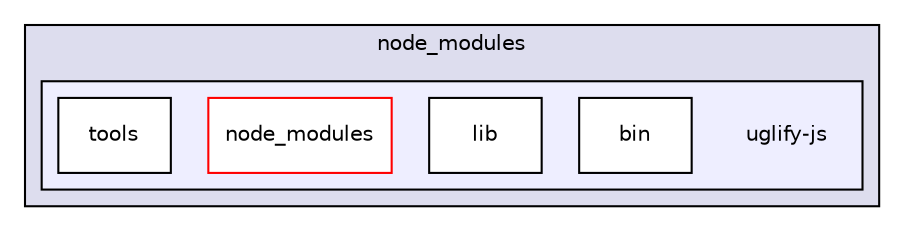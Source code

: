 digraph "gulp-src/node_modules/gulp-uglify/node_modules/uglify-js" {
  compound=true
  node [ fontsize="10", fontname="Helvetica"];
  edge [ labelfontsize="10", labelfontname="Helvetica"];
  subgraph clusterdir_beaa206ecc90591bbbb1b82990198449 {
    graph [ bgcolor="#ddddee", pencolor="black", label="node_modules" fontname="Helvetica", fontsize="10", URL="dir_beaa206ecc90591bbbb1b82990198449.html"]
  subgraph clusterdir_a7636894613cdeb63ac8fa0d8e2439c3 {
    graph [ bgcolor="#eeeeff", pencolor="black", label="" URL="dir_a7636894613cdeb63ac8fa0d8e2439c3.html"];
    dir_a7636894613cdeb63ac8fa0d8e2439c3 [shape=plaintext label="uglify-js"];
    dir_bbe3c18e9e07fe882f944c69e80e9623 [shape=box label="bin" color="black" fillcolor="white" style="filled" URL="dir_bbe3c18e9e07fe882f944c69e80e9623.html"];
    dir_bd339279649a3194dd6e2072940cf703 [shape=box label="lib" color="black" fillcolor="white" style="filled" URL="dir_bd339279649a3194dd6e2072940cf703.html"];
    dir_03539ce815decd03f9872d96221e0e8e [shape=box label="node_modules" color="red" fillcolor="white" style="filled" URL="dir_03539ce815decd03f9872d96221e0e8e.html"];
    dir_f85fff14b156a845d995b83829a145f2 [shape=box label="tools" color="black" fillcolor="white" style="filled" URL="dir_f85fff14b156a845d995b83829a145f2.html"];
  }
  }
}
